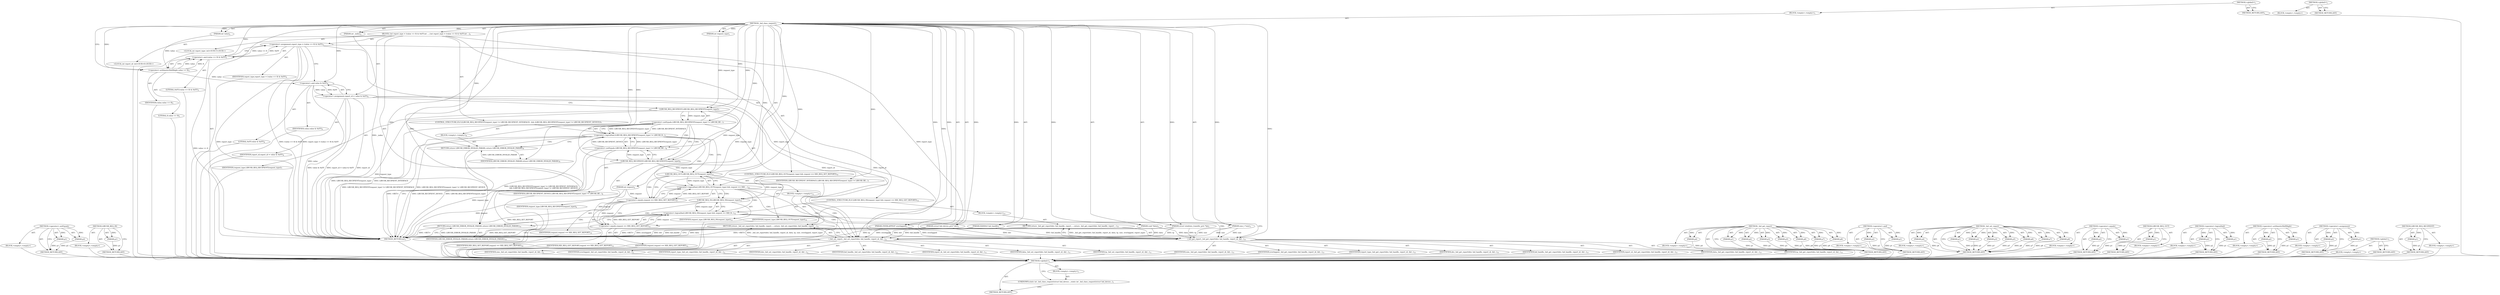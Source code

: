 digraph "&lt;global&gt;" {
vulnerable_134 [label=<(METHOD,&lt;operator&gt;.notEquals)>];
vulnerable_135 [label=<(PARAM,p1)>];
vulnerable_136 [label=<(PARAM,p2)>];
vulnerable_137 [label=<(BLOCK,&lt;empty&gt;,&lt;empty&gt;)>];
vulnerable_138 [label=<(METHOD_RETURN,ANY)>];
vulnerable_163 [label=<(METHOD,LIBUSB_REQ_IN)>];
vulnerable_164 [label=<(PARAM,p1)>];
vulnerable_165 [label=<(BLOCK,&lt;empty&gt;,&lt;empty&gt;)>];
vulnerable_166 [label=<(METHOD_RETURN,ANY)>];
vulnerable_6 [label=<(METHOD,&lt;global&gt;)<SUB>1</SUB>>];
vulnerable_7 [label=<(BLOCK,&lt;empty&gt;,&lt;empty&gt;)<SUB>1</SUB>>];
vulnerable_8 [label=<(METHOD,_hid_class_request)<SUB>1</SUB>>];
vulnerable_9 [label=<(PARAM,struct hid_device_priv* dev)<SUB>1</SUB>>];
vulnerable_10 [label=<(PARAM,HANDLE hid_handle)<SUB>1</SUB>>];
vulnerable_11 [label=<(PARAM,int request_type)<SUB>1</SUB>>];
vulnerable_12 [label=<(PARAM,int request)<SUB>2</SUB>>];
vulnerable_13 [label=<(PARAM,int value)<SUB>2</SUB>>];
vulnerable_14 [label=<(PARAM,int _index)<SUB>2</SUB>>];
vulnerable_15 [label=<(PARAM,void *data)<SUB>2</SUB>>];
vulnerable_16 [label=<(PARAM,struct windows_transfer_priv *tp)<SUB>2</SUB>>];
vulnerable_17 [label=<(PARAM,size_t *size)<SUB>3</SUB>>];
vulnerable_18 [label=<(PARAM,OVERLAPPED* overlapped)<SUB>3</SUB>>];
vulnerable_19 [label=<(BLOCK,{
	int report_type = (value &gt;&gt; 8) &amp; 0xFF;
	int ...,{
	int report_type = (value &gt;&gt; 8) &amp; 0xFF;
	int ...)<SUB>4</SUB>>];
vulnerable_20 [label="<(LOCAL,int report_type: int)<SUB>5</SUB>>"];
vulnerable_21 [label=<(&lt;operator&gt;.assignment,report_type = (value &gt;&gt; 8) &amp; 0xFF)<SUB>5</SUB>>];
vulnerable_22 [label=<(IDENTIFIER,report_type,report_type = (value &gt;&gt; 8) &amp; 0xFF)<SUB>5</SUB>>];
vulnerable_23 [label=<(&lt;operator&gt;.and,(value &gt;&gt; 8) &amp; 0xFF)<SUB>5</SUB>>];
vulnerable_24 [label=<(&lt;operator&gt;.arithmeticShiftRight,value &gt;&gt; 8)<SUB>5</SUB>>];
vulnerable_25 [label=<(IDENTIFIER,value,value &gt;&gt; 8)<SUB>5</SUB>>];
vulnerable_26 [label=<(LITERAL,8,value &gt;&gt; 8)<SUB>5</SUB>>];
vulnerable_27 [label=<(LITERAL,0xFF,(value &gt;&gt; 8) &amp; 0xFF)<SUB>5</SUB>>];
vulnerable_28 [label="<(LOCAL,int report_id: int)<SUB>6</SUB>>"];
vulnerable_29 [label=<(&lt;operator&gt;.assignment,report_id = value &amp; 0xFF)<SUB>6</SUB>>];
vulnerable_30 [label=<(IDENTIFIER,report_id,report_id = value &amp; 0xFF)<SUB>6</SUB>>];
vulnerable_31 [label=<(&lt;operator&gt;.and,value &amp; 0xFF)<SUB>6</SUB>>];
vulnerable_32 [label=<(IDENTIFIER,value,value &amp; 0xFF)<SUB>6</SUB>>];
vulnerable_33 [label=<(LITERAL,0xFF,value &amp; 0xFF)<SUB>6</SUB>>];
vulnerable_34 [label=<(CONTROL_STRUCTURE,IF,if ((LIBUSB_REQ_RECIPIENT(request_type) != LIBUSB_RECIPIENT_INTERFACE)
	  &amp;&amp; (LIBUSB_REQ_RECIPIENT(request_type) != LIBUSB_RECIPIENT_DEVICE)))<SUB>7</SUB>>];
vulnerable_35 [label=<(&lt;operator&gt;.logicalAnd,(LIBUSB_REQ_RECIPIENT(request_type) != LIBUSB_R...)<SUB>7</SUB>>];
vulnerable_36 [label=<(&lt;operator&gt;.notEquals,LIBUSB_REQ_RECIPIENT(request_type) != LIBUSB_RE...)<SUB>7</SUB>>];
vulnerable_37 [label=<(LIBUSB_REQ_RECIPIENT,LIBUSB_REQ_RECIPIENT(request_type))<SUB>7</SUB>>];
vulnerable_38 [label=<(IDENTIFIER,request_type,LIBUSB_REQ_RECIPIENT(request_type))<SUB>7</SUB>>];
vulnerable_39 [label=<(IDENTIFIER,LIBUSB_RECIPIENT_INTERFACE,LIBUSB_REQ_RECIPIENT(request_type) != LIBUSB_RE...)<SUB>7</SUB>>];
vulnerable_40 [label=<(&lt;operator&gt;.notEquals,LIBUSB_REQ_RECIPIENT(request_type) != LIBUSB_RE...)<SUB>8</SUB>>];
vulnerable_41 [label=<(LIBUSB_REQ_RECIPIENT,LIBUSB_REQ_RECIPIENT(request_type))<SUB>8</SUB>>];
vulnerable_42 [label=<(IDENTIFIER,request_type,LIBUSB_REQ_RECIPIENT(request_type))<SUB>8</SUB>>];
vulnerable_43 [label=<(IDENTIFIER,LIBUSB_RECIPIENT_DEVICE,LIBUSB_REQ_RECIPIENT(request_type) != LIBUSB_RE...)<SUB>8</SUB>>];
vulnerable_44 [label=<(BLOCK,&lt;empty&gt;,&lt;empty&gt;)<SUB>9</SUB>>];
vulnerable_45 [label=<(RETURN,return LIBUSB_ERROR_INVALID_PARAM;,return LIBUSB_ERROR_INVALID_PARAM;)<SUB>9</SUB>>];
vulnerable_46 [label=<(IDENTIFIER,LIBUSB_ERROR_INVALID_PARAM,return LIBUSB_ERROR_INVALID_PARAM;)<SUB>9</SUB>>];
vulnerable_47 [label=<(CONTROL_STRUCTURE,IF,if (LIBUSB_REQ_OUT(request_type) &amp;&amp; request == HID_REQ_SET_REPORT))<SUB>10</SUB>>];
vulnerable_48 [label=<(&lt;operator&gt;.logicalAnd,LIBUSB_REQ_OUT(request_type) &amp;&amp; request == HID_...)<SUB>10</SUB>>];
vulnerable_49 [label=<(LIBUSB_REQ_OUT,LIBUSB_REQ_OUT(request_type))<SUB>10</SUB>>];
vulnerable_50 [label=<(IDENTIFIER,request_type,LIBUSB_REQ_OUT(request_type))<SUB>10</SUB>>];
vulnerable_51 [label=<(&lt;operator&gt;.equals,request == HID_REQ_SET_REPORT)<SUB>10</SUB>>];
vulnerable_52 [label=<(IDENTIFIER,request,request == HID_REQ_SET_REPORT)<SUB>10</SUB>>];
vulnerable_53 [label=<(IDENTIFIER,HID_REQ_SET_REPORT,request == HID_REQ_SET_REPORT)<SUB>10</SUB>>];
vulnerable_54 [label=<(BLOCK,&lt;empty&gt;,&lt;empty&gt;)<SUB>11</SUB>>];
vulnerable_55 [label=<(RETURN,return _hid_set_report(dev, hid_handle, report_...,return _hid_set_report(dev, hid_handle, report_...)<SUB>11</SUB>>];
vulnerable_56 [label=<(_hid_set_report,_hid_set_report(dev, hid_handle, report_id, dat...)<SUB>11</SUB>>];
vulnerable_57 [label=<(IDENTIFIER,dev,_hid_set_report(dev, hid_handle, report_id, dat...)<SUB>11</SUB>>];
vulnerable_58 [label=<(IDENTIFIER,hid_handle,_hid_set_report(dev, hid_handle, report_id, dat...)<SUB>11</SUB>>];
vulnerable_59 [label=<(IDENTIFIER,report_id,_hid_set_report(dev, hid_handle, report_id, dat...)<SUB>11</SUB>>];
vulnerable_60 [label=<(IDENTIFIER,data,_hid_set_report(dev, hid_handle, report_id, dat...)<SUB>11</SUB>>];
vulnerable_61 [label=<(IDENTIFIER,tp,_hid_set_report(dev, hid_handle, report_id, dat...)<SUB>11</SUB>>];
vulnerable_62 [label=<(IDENTIFIER,size,_hid_set_report(dev, hid_handle, report_id, dat...)<SUB>11</SUB>>];
vulnerable_63 [label=<(IDENTIFIER,overlapped,_hid_set_report(dev, hid_handle, report_id, dat...)<SUB>11</SUB>>];
vulnerable_64 [label=<(IDENTIFIER,report_type,_hid_set_report(dev, hid_handle, report_id, dat...)<SUB>11</SUB>>];
vulnerable_65 [label=<(CONTROL_STRUCTURE,IF,if (LIBUSB_REQ_IN(request_type) &amp;&amp; request == HID_REQ_GET_REPORT))<SUB>12</SUB>>];
vulnerable_66 [label=<(&lt;operator&gt;.logicalAnd,LIBUSB_REQ_IN(request_type) &amp;&amp; request == HID_R...)<SUB>12</SUB>>];
vulnerable_67 [label=<(LIBUSB_REQ_IN,LIBUSB_REQ_IN(request_type))<SUB>12</SUB>>];
vulnerable_68 [label=<(IDENTIFIER,request_type,LIBUSB_REQ_IN(request_type))<SUB>12</SUB>>];
vulnerable_69 [label=<(&lt;operator&gt;.equals,request == HID_REQ_GET_REPORT)<SUB>12</SUB>>];
vulnerable_70 [label=<(IDENTIFIER,request,request == HID_REQ_GET_REPORT)<SUB>12</SUB>>];
vulnerable_71 [label=<(IDENTIFIER,HID_REQ_GET_REPORT,request == HID_REQ_GET_REPORT)<SUB>12</SUB>>];
vulnerable_72 [label=<(BLOCK,&lt;empty&gt;,&lt;empty&gt;)<SUB>13</SUB>>];
vulnerable_73 [label=<(RETURN,return _hid_get_report(dev, hid_handle, report_...,return _hid_get_report(dev, hid_handle, report_...)<SUB>13</SUB>>];
vulnerable_74 [label=<(_hid_get_report,_hid_get_report(dev, hid_handle, report_id, dat...)<SUB>13</SUB>>];
vulnerable_75 [label=<(IDENTIFIER,dev,_hid_get_report(dev, hid_handle, report_id, dat...)<SUB>13</SUB>>];
vulnerable_76 [label=<(IDENTIFIER,hid_handle,_hid_get_report(dev, hid_handle, report_id, dat...)<SUB>13</SUB>>];
vulnerable_77 [label=<(IDENTIFIER,report_id,_hid_get_report(dev, hid_handle, report_id, dat...)<SUB>13</SUB>>];
vulnerable_78 [label=<(IDENTIFIER,data,_hid_get_report(dev, hid_handle, report_id, dat...)<SUB>13</SUB>>];
vulnerable_79 [label=<(IDENTIFIER,tp,_hid_get_report(dev, hid_handle, report_id, dat...)<SUB>13</SUB>>];
vulnerable_80 [label=<(IDENTIFIER,size,_hid_get_report(dev, hid_handle, report_id, dat...)<SUB>13</SUB>>];
vulnerable_81 [label=<(IDENTIFIER,overlapped,_hid_get_report(dev, hid_handle, report_id, dat...)<SUB>13</SUB>>];
vulnerable_82 [label=<(IDENTIFIER,report_type,_hid_get_report(dev, hid_handle, report_id, dat...)<SUB>13</SUB>>];
vulnerable_83 [label=<(RETURN,return LIBUSB_ERROR_INVALID_PARAM;,return LIBUSB_ERROR_INVALID_PARAM;)<SUB>14</SUB>>];
vulnerable_84 [label=<(IDENTIFIER,LIBUSB_ERROR_INVALID_PARAM,return LIBUSB_ERROR_INVALID_PARAM;)<SUB>14</SUB>>];
vulnerable_85 [label=<(METHOD_RETURN,int)<SUB>1</SUB>>];
vulnerable_87 [label=<(METHOD_RETURN,ANY)<SUB>1</SUB>>];
vulnerable_167 [label=<(METHOD,_hid_get_report)>];
vulnerable_168 [label=<(PARAM,p1)>];
vulnerable_169 [label=<(PARAM,p2)>];
vulnerable_170 [label=<(PARAM,p3)>];
vulnerable_171 [label=<(PARAM,p4)>];
vulnerable_172 [label=<(PARAM,p5)>];
vulnerable_173 [label=<(PARAM,p6)>];
vulnerable_174 [label=<(PARAM,p7)>];
vulnerable_175 [label=<(PARAM,p8)>];
vulnerable_176 [label=<(BLOCK,&lt;empty&gt;,&lt;empty&gt;)>];
vulnerable_177 [label=<(METHOD_RETURN,ANY)>];
vulnerable_119 [label=<(METHOD,&lt;operator&gt;.and)>];
vulnerable_120 [label=<(PARAM,p1)>];
vulnerable_121 [label=<(PARAM,p2)>];
vulnerable_122 [label=<(BLOCK,&lt;empty&gt;,&lt;empty&gt;)>];
vulnerable_123 [label=<(METHOD_RETURN,ANY)>];
vulnerable_152 [label=<(METHOD,_hid_set_report)>];
vulnerable_153 [label=<(PARAM,p1)>];
vulnerable_154 [label=<(PARAM,p2)>];
vulnerable_155 [label=<(PARAM,p3)>];
vulnerable_156 [label=<(PARAM,p4)>];
vulnerable_157 [label=<(PARAM,p5)>];
vulnerable_158 [label=<(PARAM,p6)>];
vulnerable_159 [label=<(PARAM,p7)>];
vulnerable_160 [label=<(PARAM,p8)>];
vulnerable_161 [label=<(BLOCK,&lt;empty&gt;,&lt;empty&gt;)>];
vulnerable_162 [label=<(METHOD_RETURN,ANY)>];
vulnerable_147 [label=<(METHOD,&lt;operator&gt;.equals)>];
vulnerable_148 [label=<(PARAM,p1)>];
vulnerable_149 [label=<(PARAM,p2)>];
vulnerable_150 [label=<(BLOCK,&lt;empty&gt;,&lt;empty&gt;)>];
vulnerable_151 [label=<(METHOD_RETURN,ANY)>];
vulnerable_143 [label=<(METHOD,LIBUSB_REQ_OUT)>];
vulnerable_144 [label=<(PARAM,p1)>];
vulnerable_145 [label=<(BLOCK,&lt;empty&gt;,&lt;empty&gt;)>];
vulnerable_146 [label=<(METHOD_RETURN,ANY)>];
vulnerable_129 [label=<(METHOD,&lt;operator&gt;.logicalAnd)>];
vulnerable_130 [label=<(PARAM,p1)>];
vulnerable_131 [label=<(PARAM,p2)>];
vulnerable_132 [label=<(BLOCK,&lt;empty&gt;,&lt;empty&gt;)>];
vulnerable_133 [label=<(METHOD_RETURN,ANY)>];
vulnerable_124 [label=<(METHOD,&lt;operator&gt;.arithmeticShiftRight)>];
vulnerable_125 [label=<(PARAM,p1)>];
vulnerable_126 [label=<(PARAM,p2)>];
vulnerable_127 [label=<(BLOCK,&lt;empty&gt;,&lt;empty&gt;)>];
vulnerable_128 [label=<(METHOD_RETURN,ANY)>];
vulnerable_114 [label=<(METHOD,&lt;operator&gt;.assignment)>];
vulnerable_115 [label=<(PARAM,p1)>];
vulnerable_116 [label=<(PARAM,p2)>];
vulnerable_117 [label=<(BLOCK,&lt;empty&gt;,&lt;empty&gt;)>];
vulnerable_118 [label=<(METHOD_RETURN,ANY)>];
vulnerable_108 [label=<(METHOD,&lt;global&gt;)<SUB>1</SUB>>];
vulnerable_109 [label=<(BLOCK,&lt;empty&gt;,&lt;empty&gt;)>];
vulnerable_110 [label=<(METHOD_RETURN,ANY)>];
vulnerable_139 [label=<(METHOD,LIBUSB_REQ_RECIPIENT)>];
vulnerable_140 [label=<(PARAM,p1)>];
vulnerable_141 [label=<(BLOCK,&lt;empty&gt;,&lt;empty&gt;)>];
vulnerable_142 [label=<(METHOD_RETURN,ANY)>];
fixed_6 [label=<(METHOD,&lt;global&gt;)<SUB>1</SUB>>];
fixed_7 [label=<(BLOCK,&lt;empty&gt;,&lt;empty&gt;)<SUB>1</SUB>>];
fixed_8 [label=<(UNKNOWN,static int _hid_class_request(struct hid_device...,static int _hid_class_request(struct hid_device...)<SUB>1</SUB>>];
fixed_9 [label=<(METHOD_RETURN,ANY)<SUB>1</SUB>>];
fixed_14 [label=<(METHOD,&lt;global&gt;)<SUB>1</SUB>>];
fixed_15 [label=<(BLOCK,&lt;empty&gt;,&lt;empty&gt;)>];
fixed_16 [label=<(METHOD_RETURN,ANY)>];
vulnerable_134 -> vulnerable_135  [key=0, label="AST: "];
vulnerable_134 -> vulnerable_135  [key=1, label="DDG: "];
vulnerable_134 -> vulnerable_137  [key=0, label="AST: "];
vulnerable_134 -> vulnerable_136  [key=0, label="AST: "];
vulnerable_134 -> vulnerable_136  [key=1, label="DDG: "];
vulnerable_134 -> vulnerable_138  [key=0, label="AST: "];
vulnerable_134 -> vulnerable_138  [key=1, label="CFG: "];
vulnerable_135 -> vulnerable_138  [key=0, label="DDG: p1"];
vulnerable_136 -> vulnerable_138  [key=0, label="DDG: p2"];
vulnerable_137 -> fixed_6  [key=0];
vulnerable_138 -> fixed_6  [key=0];
vulnerable_163 -> vulnerable_164  [key=0, label="AST: "];
vulnerable_163 -> vulnerable_164  [key=1, label="DDG: "];
vulnerable_163 -> vulnerable_165  [key=0, label="AST: "];
vulnerable_163 -> vulnerable_166  [key=0, label="AST: "];
vulnerable_163 -> vulnerable_166  [key=1, label="CFG: "];
vulnerable_164 -> vulnerable_166  [key=0, label="DDG: p1"];
vulnerable_165 -> fixed_6  [key=0];
vulnerable_166 -> fixed_6  [key=0];
vulnerable_6 -> vulnerable_7  [key=0, label="AST: "];
vulnerable_6 -> vulnerable_87  [key=0, label="AST: "];
vulnerable_6 -> vulnerable_87  [key=1, label="CFG: "];
vulnerable_7 -> vulnerable_8  [key=0, label="AST: "];
vulnerable_8 -> vulnerable_9  [key=0, label="AST: "];
vulnerable_8 -> vulnerable_9  [key=1, label="DDG: "];
vulnerable_8 -> vulnerable_10  [key=0, label="AST: "];
vulnerable_8 -> vulnerable_10  [key=1, label="DDG: "];
vulnerable_8 -> vulnerable_11  [key=0, label="AST: "];
vulnerable_8 -> vulnerable_11  [key=1, label="DDG: "];
vulnerable_8 -> vulnerable_12  [key=0, label="AST: "];
vulnerable_8 -> vulnerable_12  [key=1, label="DDG: "];
vulnerable_8 -> vulnerable_13  [key=0, label="AST: "];
vulnerable_8 -> vulnerable_13  [key=1, label="DDG: "];
vulnerable_8 -> vulnerable_14  [key=0, label="AST: "];
vulnerable_8 -> vulnerable_14  [key=1, label="DDG: "];
vulnerable_8 -> vulnerable_15  [key=0, label="AST: "];
vulnerable_8 -> vulnerable_15  [key=1, label="DDG: "];
vulnerable_8 -> vulnerable_16  [key=0, label="AST: "];
vulnerable_8 -> vulnerable_16  [key=1, label="DDG: "];
vulnerable_8 -> vulnerable_17  [key=0, label="AST: "];
vulnerable_8 -> vulnerable_17  [key=1, label="DDG: "];
vulnerable_8 -> vulnerable_18  [key=0, label="AST: "];
vulnerable_8 -> vulnerable_18  [key=1, label="DDG: "];
vulnerable_8 -> vulnerable_19  [key=0, label="AST: "];
vulnerable_8 -> vulnerable_85  [key=0, label="AST: "];
vulnerable_8 -> vulnerable_24  [key=0, label="CFG: "];
vulnerable_8 -> vulnerable_24  [key=1, label="DDG: "];
vulnerable_8 -> vulnerable_83  [key=0, label="DDG: "];
vulnerable_8 -> vulnerable_84  [key=0, label="DDG: "];
vulnerable_8 -> vulnerable_23  [key=0, label="DDG: "];
vulnerable_8 -> vulnerable_31  [key=0, label="DDG: "];
vulnerable_8 -> vulnerable_45  [key=0, label="DDG: "];
vulnerable_8 -> vulnerable_36  [key=0, label="DDG: "];
vulnerable_8 -> vulnerable_40  [key=0, label="DDG: "];
vulnerable_8 -> vulnerable_46  [key=0, label="DDG: "];
vulnerable_8 -> vulnerable_49  [key=0, label="DDG: "];
vulnerable_8 -> vulnerable_51  [key=0, label="DDG: "];
vulnerable_8 -> vulnerable_67  [key=0, label="DDG: "];
vulnerable_8 -> vulnerable_69  [key=0, label="DDG: "];
vulnerable_8 -> vulnerable_37  [key=0, label="DDG: "];
vulnerable_8 -> vulnerable_41  [key=0, label="DDG: "];
vulnerable_8 -> vulnerable_56  [key=0, label="DDG: "];
vulnerable_8 -> vulnerable_74  [key=0, label="DDG: "];
vulnerable_9 -> vulnerable_85  [key=0, label="DDG: dev"];
vulnerable_9 -> vulnerable_56  [key=0, label="DDG: dev"];
vulnerable_9 -> vulnerable_74  [key=0, label="DDG: dev"];
vulnerable_10 -> vulnerable_85  [key=0, label="DDG: hid_handle"];
vulnerable_10 -> vulnerable_56  [key=0, label="DDG: hid_handle"];
vulnerable_10 -> vulnerable_74  [key=0, label="DDG: hid_handle"];
vulnerable_11 -> vulnerable_37  [key=0, label="DDG: request_type"];
vulnerable_12 -> vulnerable_85  [key=0, label="DDG: request"];
vulnerable_12 -> vulnerable_51  [key=0, label="DDG: request"];
vulnerable_12 -> vulnerable_69  [key=0, label="DDG: request"];
vulnerable_13 -> vulnerable_24  [key=0, label="DDG: value"];
vulnerable_14 -> vulnerable_85  [key=0, label="DDG: _index"];
vulnerable_15 -> vulnerable_85  [key=0, label="DDG: data"];
vulnerable_15 -> vulnerable_56  [key=0, label="DDG: data"];
vulnerable_15 -> vulnerable_74  [key=0, label="DDG: data"];
vulnerable_16 -> vulnerable_85  [key=0, label="DDG: tp"];
vulnerable_16 -> vulnerable_56  [key=0, label="DDG: tp"];
vulnerable_16 -> vulnerable_74  [key=0, label="DDG: tp"];
vulnerable_17 -> vulnerable_85  [key=0, label="DDG: size"];
vulnerable_17 -> vulnerable_56  [key=0, label="DDG: size"];
vulnerable_17 -> vulnerable_74  [key=0, label="DDG: size"];
vulnerable_18 -> vulnerable_85  [key=0, label="DDG: overlapped"];
vulnerable_18 -> vulnerable_56  [key=0, label="DDG: overlapped"];
vulnerable_18 -> vulnerable_74  [key=0, label="DDG: overlapped"];
vulnerable_19 -> vulnerable_20  [key=0, label="AST: "];
vulnerable_19 -> vulnerable_21  [key=0, label="AST: "];
vulnerable_19 -> vulnerable_28  [key=0, label="AST: "];
vulnerable_19 -> vulnerable_29  [key=0, label="AST: "];
vulnerable_19 -> vulnerable_34  [key=0, label="AST: "];
vulnerable_19 -> vulnerable_47  [key=0, label="AST: "];
vulnerable_19 -> vulnerable_65  [key=0, label="AST: "];
vulnerable_19 -> vulnerable_83  [key=0, label="AST: "];
vulnerable_20 -> fixed_6  [key=0];
vulnerable_21 -> vulnerable_22  [key=0, label="AST: "];
vulnerable_21 -> vulnerable_23  [key=0, label="AST: "];
vulnerable_21 -> vulnerable_31  [key=0, label="CFG: "];
vulnerable_21 -> vulnerable_85  [key=0, label="DDG: report_type"];
vulnerable_21 -> vulnerable_85  [key=1, label="DDG: (value &gt;&gt; 8) &amp; 0xFF"];
vulnerable_21 -> vulnerable_85  [key=2, label="DDG: report_type = (value &gt;&gt; 8) &amp; 0xFF"];
vulnerable_21 -> vulnerable_56  [key=0, label="DDG: report_type"];
vulnerable_21 -> vulnerable_74  [key=0, label="DDG: report_type"];
vulnerable_22 -> fixed_6  [key=0];
vulnerable_23 -> vulnerable_24  [key=0, label="AST: "];
vulnerable_23 -> vulnerable_27  [key=0, label="AST: "];
vulnerable_23 -> vulnerable_21  [key=0, label="CFG: "];
vulnerable_23 -> vulnerable_21  [key=1, label="DDG: value &gt;&gt; 8"];
vulnerable_23 -> vulnerable_21  [key=2, label="DDG: 0xFF"];
vulnerable_23 -> vulnerable_85  [key=0, label="DDG: value &gt;&gt; 8"];
vulnerable_24 -> vulnerable_25  [key=0, label="AST: "];
vulnerable_24 -> vulnerable_26  [key=0, label="AST: "];
vulnerable_24 -> vulnerable_23  [key=0, label="CFG: "];
vulnerable_24 -> vulnerable_23  [key=1, label="DDG: value"];
vulnerable_24 -> vulnerable_23  [key=2, label="DDG: 8"];
vulnerable_24 -> vulnerable_31  [key=0, label="DDG: value"];
vulnerable_25 -> fixed_6  [key=0];
vulnerable_26 -> fixed_6  [key=0];
vulnerable_27 -> fixed_6  [key=0];
vulnerable_28 -> fixed_6  [key=0];
vulnerable_29 -> vulnerable_30  [key=0, label="AST: "];
vulnerable_29 -> vulnerable_31  [key=0, label="AST: "];
vulnerable_29 -> vulnerable_37  [key=0, label="CFG: "];
vulnerable_29 -> vulnerable_85  [key=0, label="DDG: report_id"];
vulnerable_29 -> vulnerable_85  [key=1, label="DDG: value &amp; 0xFF"];
vulnerable_29 -> vulnerable_85  [key=2, label="DDG: report_id = value &amp; 0xFF"];
vulnerable_29 -> vulnerable_56  [key=0, label="DDG: report_id"];
vulnerable_29 -> vulnerable_74  [key=0, label="DDG: report_id"];
vulnerable_30 -> fixed_6  [key=0];
vulnerable_31 -> vulnerable_32  [key=0, label="AST: "];
vulnerable_31 -> vulnerable_33  [key=0, label="AST: "];
vulnerable_31 -> vulnerable_29  [key=0, label="CFG: "];
vulnerable_31 -> vulnerable_29  [key=1, label="DDG: value"];
vulnerable_31 -> vulnerable_29  [key=2, label="DDG: 0xFF"];
vulnerable_31 -> vulnerable_85  [key=0, label="DDG: value"];
vulnerable_32 -> fixed_6  [key=0];
vulnerable_33 -> fixed_6  [key=0];
vulnerable_34 -> vulnerable_35  [key=0, label="AST: "];
vulnerable_34 -> vulnerable_44  [key=0, label="AST: "];
vulnerable_35 -> vulnerable_36  [key=0, label="AST: "];
vulnerable_35 -> vulnerable_40  [key=0, label="AST: "];
vulnerable_35 -> vulnerable_45  [key=0, label="CFG: "];
vulnerable_35 -> vulnerable_45  [key=1, label="CDG: "];
vulnerable_35 -> vulnerable_49  [key=0, label="CFG: "];
vulnerable_35 -> vulnerable_49  [key=1, label="CDG: "];
vulnerable_35 -> vulnerable_85  [key=0, label="DDG: LIBUSB_REQ_RECIPIENT(request_type) != LIBUSB_RECIPIENT_INTERFACE"];
vulnerable_35 -> vulnerable_85  [key=1, label="DDG: LIBUSB_REQ_RECIPIENT(request_type) != LIBUSB_RECIPIENT_DEVICE"];
vulnerable_35 -> vulnerable_85  [key=2, label="DDG: (LIBUSB_REQ_RECIPIENT(request_type) != LIBUSB_RECIPIENT_INTERFACE)
	  &amp;&amp; (LIBUSB_REQ_RECIPIENT(request_type) != LIBUSB_RECIPIENT_DEVICE)"];
vulnerable_35 -> vulnerable_48  [key=0, label="CDG: "];
vulnerable_36 -> vulnerable_37  [key=0, label="AST: "];
vulnerable_36 -> vulnerable_39  [key=0, label="AST: "];
vulnerable_36 -> vulnerable_35  [key=0, label="CFG: "];
vulnerable_36 -> vulnerable_35  [key=1, label="DDG: LIBUSB_REQ_RECIPIENT(request_type)"];
vulnerable_36 -> vulnerable_35  [key=2, label="DDG: LIBUSB_RECIPIENT_INTERFACE"];
vulnerable_36 -> vulnerable_41  [key=0, label="CFG: "];
vulnerable_36 -> vulnerable_41  [key=1, label="CDG: "];
vulnerable_36 -> vulnerable_85  [key=0, label="DDG: LIBUSB_REQ_RECIPIENT(request_type)"];
vulnerable_36 -> vulnerable_85  [key=1, label="DDG: LIBUSB_RECIPIENT_INTERFACE"];
vulnerable_36 -> vulnerable_40  [key=0, label="CDG: "];
vulnerable_37 -> vulnerable_38  [key=0, label="AST: "];
vulnerable_37 -> vulnerable_36  [key=0, label="CFG: "];
vulnerable_37 -> vulnerable_36  [key=1, label="DDG: request_type"];
vulnerable_37 -> vulnerable_85  [key=0, label="DDG: request_type"];
vulnerable_37 -> vulnerable_49  [key=0, label="DDG: request_type"];
vulnerable_37 -> vulnerable_41  [key=0, label="DDG: request_type"];
vulnerable_38 -> fixed_6  [key=0];
vulnerable_39 -> fixed_6  [key=0];
vulnerable_40 -> vulnerable_41  [key=0, label="AST: "];
vulnerable_40 -> vulnerable_43  [key=0, label="AST: "];
vulnerable_40 -> vulnerable_35  [key=0, label="CFG: "];
vulnerable_40 -> vulnerable_35  [key=1, label="DDG: LIBUSB_REQ_RECIPIENT(request_type)"];
vulnerable_40 -> vulnerable_35  [key=2, label="DDG: LIBUSB_RECIPIENT_DEVICE"];
vulnerable_40 -> vulnerable_85  [key=0, label="DDG: LIBUSB_REQ_RECIPIENT(request_type)"];
vulnerable_40 -> vulnerable_85  [key=1, label="DDG: LIBUSB_RECIPIENT_DEVICE"];
vulnerable_41 -> vulnerable_42  [key=0, label="AST: "];
vulnerable_41 -> vulnerable_40  [key=0, label="CFG: "];
vulnerable_41 -> vulnerable_40  [key=1, label="DDG: request_type"];
vulnerable_41 -> vulnerable_85  [key=0, label="DDG: request_type"];
vulnerable_41 -> vulnerable_49  [key=0, label="DDG: request_type"];
vulnerable_42 -> fixed_6  [key=0];
vulnerable_43 -> fixed_6  [key=0];
vulnerable_44 -> vulnerable_45  [key=0, label="AST: "];
vulnerable_45 -> vulnerable_46  [key=0, label="AST: "];
vulnerable_45 -> vulnerable_85  [key=0, label="CFG: "];
vulnerable_45 -> vulnerable_85  [key=1, label="DDG: &lt;RET&gt;"];
vulnerable_46 -> vulnerable_45  [key=0, label="DDG: LIBUSB_ERROR_INVALID_PARAM"];
vulnerable_47 -> vulnerable_48  [key=0, label="AST: "];
vulnerable_47 -> vulnerable_54  [key=0, label="AST: "];
vulnerable_48 -> vulnerable_49  [key=0, label="AST: "];
vulnerable_48 -> vulnerable_51  [key=0, label="AST: "];
vulnerable_48 -> vulnerable_56  [key=0, label="CFG: "];
vulnerable_48 -> vulnerable_56  [key=1, label="CDG: "];
vulnerable_48 -> vulnerable_67  [key=0, label="CFG: "];
vulnerable_48 -> vulnerable_67  [key=1, label="CDG: "];
vulnerable_48 -> vulnerable_66  [key=0, label="CDG: "];
vulnerable_48 -> vulnerable_55  [key=0, label="CDG: "];
vulnerable_49 -> vulnerable_50  [key=0, label="AST: "];
vulnerable_49 -> vulnerable_48  [key=0, label="CFG: "];
vulnerable_49 -> vulnerable_48  [key=1, label="DDG: request_type"];
vulnerable_49 -> vulnerable_51  [key=0, label="CFG: "];
vulnerable_49 -> vulnerable_51  [key=1, label="CDG: "];
vulnerable_49 -> vulnerable_67  [key=0, label="DDG: request_type"];
vulnerable_50 -> fixed_6  [key=0];
vulnerable_51 -> vulnerable_52  [key=0, label="AST: "];
vulnerable_51 -> vulnerable_53  [key=0, label="AST: "];
vulnerable_51 -> vulnerable_48  [key=0, label="CFG: "];
vulnerable_51 -> vulnerable_48  [key=1, label="DDG: request"];
vulnerable_51 -> vulnerable_48  [key=2, label="DDG: HID_REQ_SET_REPORT"];
vulnerable_51 -> vulnerable_85  [key=0, label="DDG: HID_REQ_SET_REPORT"];
vulnerable_51 -> vulnerable_69  [key=0, label="DDG: request"];
vulnerable_52 -> fixed_6  [key=0];
vulnerable_53 -> fixed_6  [key=0];
vulnerable_54 -> vulnerable_55  [key=0, label="AST: "];
vulnerable_55 -> vulnerable_56  [key=0, label="AST: "];
vulnerable_55 -> vulnerable_85  [key=0, label="CFG: "];
vulnerable_55 -> vulnerable_85  [key=1, label="DDG: &lt;RET&gt;"];
vulnerable_56 -> vulnerable_57  [key=0, label="AST: "];
vulnerable_56 -> vulnerable_58  [key=0, label="AST: "];
vulnerable_56 -> vulnerable_59  [key=0, label="AST: "];
vulnerable_56 -> vulnerable_60  [key=0, label="AST: "];
vulnerable_56 -> vulnerable_61  [key=0, label="AST: "];
vulnerable_56 -> vulnerable_62  [key=0, label="AST: "];
vulnerable_56 -> vulnerable_63  [key=0, label="AST: "];
vulnerable_56 -> vulnerable_64  [key=0, label="AST: "];
vulnerable_56 -> vulnerable_55  [key=0, label="CFG: "];
vulnerable_56 -> vulnerable_55  [key=1, label="DDG: _hid_set_report(dev, hid_handle, report_id, data, tp, size, overlapped, report_type)"];
vulnerable_57 -> fixed_6  [key=0];
vulnerable_58 -> fixed_6  [key=0];
vulnerable_59 -> fixed_6  [key=0];
vulnerable_60 -> fixed_6  [key=0];
vulnerable_61 -> fixed_6  [key=0];
vulnerable_62 -> fixed_6  [key=0];
vulnerable_63 -> fixed_6  [key=0];
vulnerable_64 -> fixed_6  [key=0];
vulnerable_65 -> vulnerable_66  [key=0, label="AST: "];
vulnerable_65 -> vulnerable_72  [key=0, label="AST: "];
vulnerable_66 -> vulnerable_67  [key=0, label="AST: "];
vulnerable_66 -> vulnerable_69  [key=0, label="AST: "];
vulnerable_66 -> vulnerable_74  [key=0, label="CFG: "];
vulnerable_66 -> vulnerable_74  [key=1, label="CDG: "];
vulnerable_66 -> vulnerable_83  [key=0, label="CFG: "];
vulnerable_66 -> vulnerable_83  [key=1, label="CDG: "];
vulnerable_66 -> vulnerable_73  [key=0, label="CDG: "];
vulnerable_67 -> vulnerable_68  [key=0, label="AST: "];
vulnerable_67 -> vulnerable_66  [key=0, label="CFG: "];
vulnerable_67 -> vulnerable_66  [key=1, label="DDG: request_type"];
vulnerable_67 -> vulnerable_69  [key=0, label="CFG: "];
vulnerable_67 -> vulnerable_69  [key=1, label="CDG: "];
vulnerable_68 -> fixed_6  [key=0];
vulnerable_69 -> vulnerable_70  [key=0, label="AST: "];
vulnerable_69 -> vulnerable_71  [key=0, label="AST: "];
vulnerable_69 -> vulnerable_66  [key=0, label="CFG: "];
vulnerable_69 -> vulnerable_66  [key=1, label="DDG: request"];
vulnerable_69 -> vulnerable_66  [key=2, label="DDG: HID_REQ_GET_REPORT"];
vulnerable_69 -> vulnerable_85  [key=0, label="DDG: HID_REQ_GET_REPORT"];
vulnerable_70 -> fixed_6  [key=0];
vulnerable_71 -> fixed_6  [key=0];
vulnerable_72 -> vulnerable_73  [key=0, label="AST: "];
vulnerable_73 -> vulnerable_74  [key=0, label="AST: "];
vulnerable_73 -> vulnerable_85  [key=0, label="CFG: "];
vulnerable_73 -> vulnerable_85  [key=1, label="DDG: &lt;RET&gt;"];
vulnerable_74 -> vulnerable_75  [key=0, label="AST: "];
vulnerable_74 -> vulnerable_76  [key=0, label="AST: "];
vulnerable_74 -> vulnerable_77  [key=0, label="AST: "];
vulnerable_74 -> vulnerable_78  [key=0, label="AST: "];
vulnerable_74 -> vulnerable_79  [key=0, label="AST: "];
vulnerable_74 -> vulnerable_80  [key=0, label="AST: "];
vulnerable_74 -> vulnerable_81  [key=0, label="AST: "];
vulnerable_74 -> vulnerable_82  [key=0, label="AST: "];
vulnerable_74 -> vulnerable_73  [key=0, label="CFG: "];
vulnerable_74 -> vulnerable_73  [key=1, label="DDG: _hid_get_report(dev, hid_handle, report_id, data, tp, size, overlapped, report_type)"];
vulnerable_75 -> fixed_6  [key=0];
vulnerable_76 -> fixed_6  [key=0];
vulnerable_77 -> fixed_6  [key=0];
vulnerable_78 -> fixed_6  [key=0];
vulnerable_79 -> fixed_6  [key=0];
vulnerable_80 -> fixed_6  [key=0];
vulnerable_81 -> fixed_6  [key=0];
vulnerable_82 -> fixed_6  [key=0];
vulnerable_83 -> vulnerable_84  [key=0, label="AST: "];
vulnerable_83 -> vulnerable_85  [key=0, label="CFG: "];
vulnerable_83 -> vulnerable_85  [key=1, label="DDG: &lt;RET&gt;"];
vulnerable_84 -> vulnerable_83  [key=0, label="DDG: LIBUSB_ERROR_INVALID_PARAM"];
vulnerable_85 -> fixed_6  [key=0];
vulnerable_87 -> fixed_6  [key=0];
vulnerable_167 -> vulnerable_168  [key=0, label="AST: "];
vulnerable_167 -> vulnerable_168  [key=1, label="DDG: "];
vulnerable_167 -> vulnerable_176  [key=0, label="AST: "];
vulnerable_167 -> vulnerable_169  [key=0, label="AST: "];
vulnerable_167 -> vulnerable_169  [key=1, label="DDG: "];
vulnerable_167 -> vulnerable_177  [key=0, label="AST: "];
vulnerable_167 -> vulnerable_177  [key=1, label="CFG: "];
vulnerable_167 -> vulnerable_170  [key=0, label="AST: "];
vulnerable_167 -> vulnerable_170  [key=1, label="DDG: "];
vulnerable_167 -> vulnerable_171  [key=0, label="AST: "];
vulnerable_167 -> vulnerable_171  [key=1, label="DDG: "];
vulnerable_167 -> vulnerable_172  [key=0, label="AST: "];
vulnerable_167 -> vulnerable_172  [key=1, label="DDG: "];
vulnerable_167 -> vulnerable_173  [key=0, label="AST: "];
vulnerable_167 -> vulnerable_173  [key=1, label="DDG: "];
vulnerable_167 -> vulnerable_174  [key=0, label="AST: "];
vulnerable_167 -> vulnerable_174  [key=1, label="DDG: "];
vulnerable_167 -> vulnerable_175  [key=0, label="AST: "];
vulnerable_167 -> vulnerable_175  [key=1, label="DDG: "];
vulnerable_168 -> vulnerable_177  [key=0, label="DDG: p1"];
vulnerable_169 -> vulnerable_177  [key=0, label="DDG: p2"];
vulnerable_170 -> vulnerable_177  [key=0, label="DDG: p3"];
vulnerable_171 -> vulnerable_177  [key=0, label="DDG: p4"];
vulnerable_172 -> vulnerable_177  [key=0, label="DDG: p5"];
vulnerable_173 -> vulnerable_177  [key=0, label="DDG: p6"];
vulnerable_174 -> vulnerable_177  [key=0, label="DDG: p7"];
vulnerable_175 -> vulnerable_177  [key=0, label="DDG: p8"];
vulnerable_176 -> fixed_6  [key=0];
vulnerable_177 -> fixed_6  [key=0];
vulnerable_119 -> vulnerable_120  [key=0, label="AST: "];
vulnerable_119 -> vulnerable_120  [key=1, label="DDG: "];
vulnerable_119 -> vulnerable_122  [key=0, label="AST: "];
vulnerable_119 -> vulnerable_121  [key=0, label="AST: "];
vulnerable_119 -> vulnerable_121  [key=1, label="DDG: "];
vulnerable_119 -> vulnerable_123  [key=0, label="AST: "];
vulnerable_119 -> vulnerable_123  [key=1, label="CFG: "];
vulnerable_120 -> vulnerable_123  [key=0, label="DDG: p1"];
vulnerable_121 -> vulnerable_123  [key=0, label="DDG: p2"];
vulnerable_122 -> fixed_6  [key=0];
vulnerable_123 -> fixed_6  [key=0];
vulnerable_152 -> vulnerable_153  [key=0, label="AST: "];
vulnerable_152 -> vulnerable_153  [key=1, label="DDG: "];
vulnerable_152 -> vulnerable_161  [key=0, label="AST: "];
vulnerable_152 -> vulnerable_154  [key=0, label="AST: "];
vulnerable_152 -> vulnerable_154  [key=1, label="DDG: "];
vulnerable_152 -> vulnerable_162  [key=0, label="AST: "];
vulnerable_152 -> vulnerable_162  [key=1, label="CFG: "];
vulnerable_152 -> vulnerable_155  [key=0, label="AST: "];
vulnerable_152 -> vulnerable_155  [key=1, label="DDG: "];
vulnerable_152 -> vulnerable_156  [key=0, label="AST: "];
vulnerable_152 -> vulnerable_156  [key=1, label="DDG: "];
vulnerable_152 -> vulnerable_157  [key=0, label="AST: "];
vulnerable_152 -> vulnerable_157  [key=1, label="DDG: "];
vulnerable_152 -> vulnerable_158  [key=0, label="AST: "];
vulnerable_152 -> vulnerable_158  [key=1, label="DDG: "];
vulnerable_152 -> vulnerable_159  [key=0, label="AST: "];
vulnerable_152 -> vulnerable_159  [key=1, label="DDG: "];
vulnerable_152 -> vulnerable_160  [key=0, label="AST: "];
vulnerable_152 -> vulnerable_160  [key=1, label="DDG: "];
vulnerable_153 -> vulnerable_162  [key=0, label="DDG: p1"];
vulnerable_154 -> vulnerable_162  [key=0, label="DDG: p2"];
vulnerable_155 -> vulnerable_162  [key=0, label="DDG: p3"];
vulnerable_156 -> vulnerable_162  [key=0, label="DDG: p4"];
vulnerable_157 -> vulnerable_162  [key=0, label="DDG: p5"];
vulnerable_158 -> vulnerable_162  [key=0, label="DDG: p6"];
vulnerable_159 -> vulnerable_162  [key=0, label="DDG: p7"];
vulnerable_160 -> vulnerable_162  [key=0, label="DDG: p8"];
vulnerable_161 -> fixed_6  [key=0];
vulnerable_162 -> fixed_6  [key=0];
vulnerable_147 -> vulnerable_148  [key=0, label="AST: "];
vulnerable_147 -> vulnerable_148  [key=1, label="DDG: "];
vulnerable_147 -> vulnerable_150  [key=0, label="AST: "];
vulnerable_147 -> vulnerable_149  [key=0, label="AST: "];
vulnerable_147 -> vulnerable_149  [key=1, label="DDG: "];
vulnerable_147 -> vulnerable_151  [key=0, label="AST: "];
vulnerable_147 -> vulnerable_151  [key=1, label="CFG: "];
vulnerable_148 -> vulnerable_151  [key=0, label="DDG: p1"];
vulnerable_149 -> vulnerable_151  [key=0, label="DDG: p2"];
vulnerable_150 -> fixed_6  [key=0];
vulnerable_151 -> fixed_6  [key=0];
vulnerable_143 -> vulnerable_144  [key=0, label="AST: "];
vulnerable_143 -> vulnerable_144  [key=1, label="DDG: "];
vulnerable_143 -> vulnerable_145  [key=0, label="AST: "];
vulnerable_143 -> vulnerable_146  [key=0, label="AST: "];
vulnerable_143 -> vulnerable_146  [key=1, label="CFG: "];
vulnerable_144 -> vulnerable_146  [key=0, label="DDG: p1"];
vulnerable_145 -> fixed_6  [key=0];
vulnerable_146 -> fixed_6  [key=0];
vulnerable_129 -> vulnerable_130  [key=0, label="AST: "];
vulnerable_129 -> vulnerable_130  [key=1, label="DDG: "];
vulnerable_129 -> vulnerable_132  [key=0, label="AST: "];
vulnerable_129 -> vulnerable_131  [key=0, label="AST: "];
vulnerable_129 -> vulnerable_131  [key=1, label="DDG: "];
vulnerable_129 -> vulnerable_133  [key=0, label="AST: "];
vulnerable_129 -> vulnerable_133  [key=1, label="CFG: "];
vulnerable_130 -> vulnerable_133  [key=0, label="DDG: p1"];
vulnerable_131 -> vulnerable_133  [key=0, label="DDG: p2"];
vulnerable_132 -> fixed_6  [key=0];
vulnerable_133 -> fixed_6  [key=0];
vulnerable_124 -> vulnerable_125  [key=0, label="AST: "];
vulnerable_124 -> vulnerable_125  [key=1, label="DDG: "];
vulnerable_124 -> vulnerable_127  [key=0, label="AST: "];
vulnerable_124 -> vulnerable_126  [key=0, label="AST: "];
vulnerable_124 -> vulnerable_126  [key=1, label="DDG: "];
vulnerable_124 -> vulnerable_128  [key=0, label="AST: "];
vulnerable_124 -> vulnerable_128  [key=1, label="CFG: "];
vulnerable_125 -> vulnerable_128  [key=0, label="DDG: p1"];
vulnerable_126 -> vulnerable_128  [key=0, label="DDG: p2"];
vulnerable_127 -> fixed_6  [key=0];
vulnerable_128 -> fixed_6  [key=0];
vulnerable_114 -> vulnerable_115  [key=0, label="AST: "];
vulnerable_114 -> vulnerable_115  [key=1, label="DDG: "];
vulnerable_114 -> vulnerable_117  [key=0, label="AST: "];
vulnerable_114 -> vulnerable_116  [key=0, label="AST: "];
vulnerable_114 -> vulnerable_116  [key=1, label="DDG: "];
vulnerable_114 -> vulnerable_118  [key=0, label="AST: "];
vulnerable_114 -> vulnerable_118  [key=1, label="CFG: "];
vulnerable_115 -> vulnerable_118  [key=0, label="DDG: p1"];
vulnerable_116 -> vulnerable_118  [key=0, label="DDG: p2"];
vulnerable_117 -> fixed_6  [key=0];
vulnerable_118 -> fixed_6  [key=0];
vulnerable_108 -> vulnerable_109  [key=0, label="AST: "];
vulnerable_108 -> vulnerable_110  [key=0, label="AST: "];
vulnerable_108 -> vulnerable_110  [key=1, label="CFG: "];
vulnerable_109 -> fixed_6  [key=0];
vulnerable_110 -> fixed_6  [key=0];
vulnerable_139 -> vulnerable_140  [key=0, label="AST: "];
vulnerable_139 -> vulnerable_140  [key=1, label="DDG: "];
vulnerable_139 -> vulnerable_141  [key=0, label="AST: "];
vulnerable_139 -> vulnerable_142  [key=0, label="AST: "];
vulnerable_139 -> vulnerable_142  [key=1, label="CFG: "];
vulnerable_140 -> vulnerable_142  [key=0, label="DDG: p1"];
vulnerable_141 -> fixed_6  [key=0];
vulnerable_142 -> fixed_6  [key=0];
fixed_6 -> fixed_7  [key=0, label="AST: "];
fixed_6 -> fixed_9  [key=0, label="AST: "];
fixed_6 -> fixed_8  [key=0, label="CFG: "];
fixed_7 -> fixed_8  [key=0, label="AST: "];
fixed_8 -> fixed_9  [key=0, label="CFG: "];
fixed_14 -> fixed_15  [key=0, label="AST: "];
fixed_14 -> fixed_16  [key=0, label="AST: "];
fixed_14 -> fixed_16  [key=1, label="CFG: "];
}
